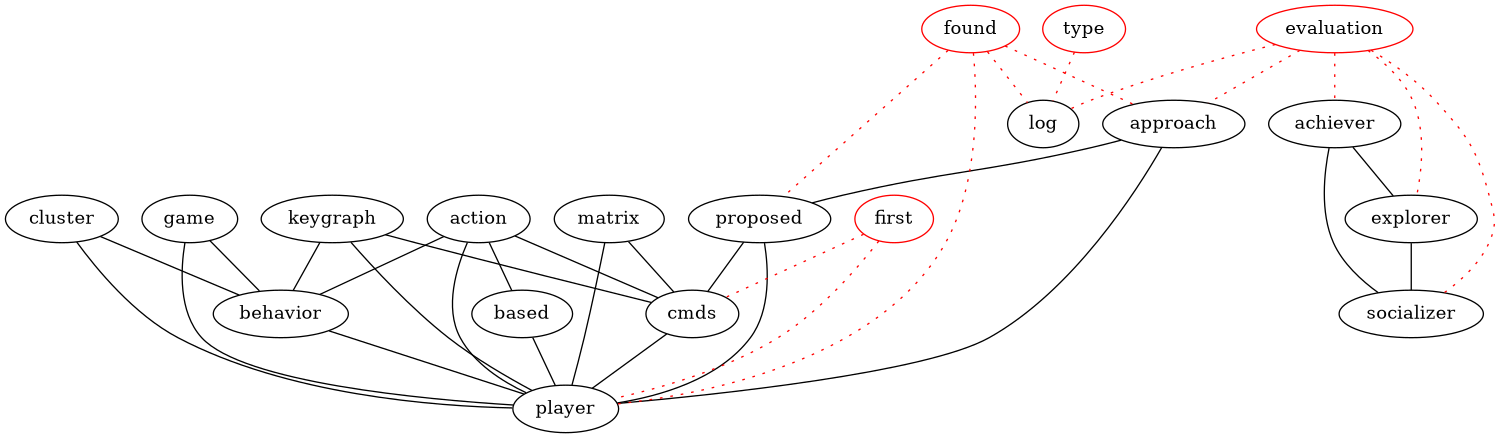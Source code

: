 graph keygraph {
graph [size="10,10"]
keygraph [color="black"]
explorer [color="black"]
matrix [color="black"]
socializer [color="black"]
player [color="black"]
cluster [color="black"]
based [color="black"]
behavior [color="black"]
achiever [color="black"]
proposed [color="black"]
approach [color="black"]
cmds [color="black"]
game [color="black"]
action [color="black"]
type [color="red"]
found [color="red"]
evaluation [color="red"]
first [color="red"]
approach--proposed
keygraph--behavior
keygraph--cmds
keygraph--player
matrix--cmds
matrix--player
proposed--cmds
proposed--player
cluster--behavior
action--based
action--cmds
game--behavior
achiever--explorer
achiever--socializer
explorer--socializer
approach--player
action--behavior
cluster--player
based--player
action--player
game--player
cmds--player
behavior--player
found--proposed [color="red", style="dotted"]
found--player [color="red", style="dotted"]
evaluation--achiever [color="red", style="dotted"]
evaluation--approach [color="red", style="dotted"]
evaluation--log [color="red", style="dotted"]
evaluation--explorer [color="red", style="dotted"]
evaluation--socializer [color="red", style="dotted"]
first--cmds [color="red", style="dotted"]
first--player [color="red", style="dotted"]
type--log [color="red", style="dotted"]
found--approach [color="red", style="dotted"]
found--log [color="red", style="dotted"]
}